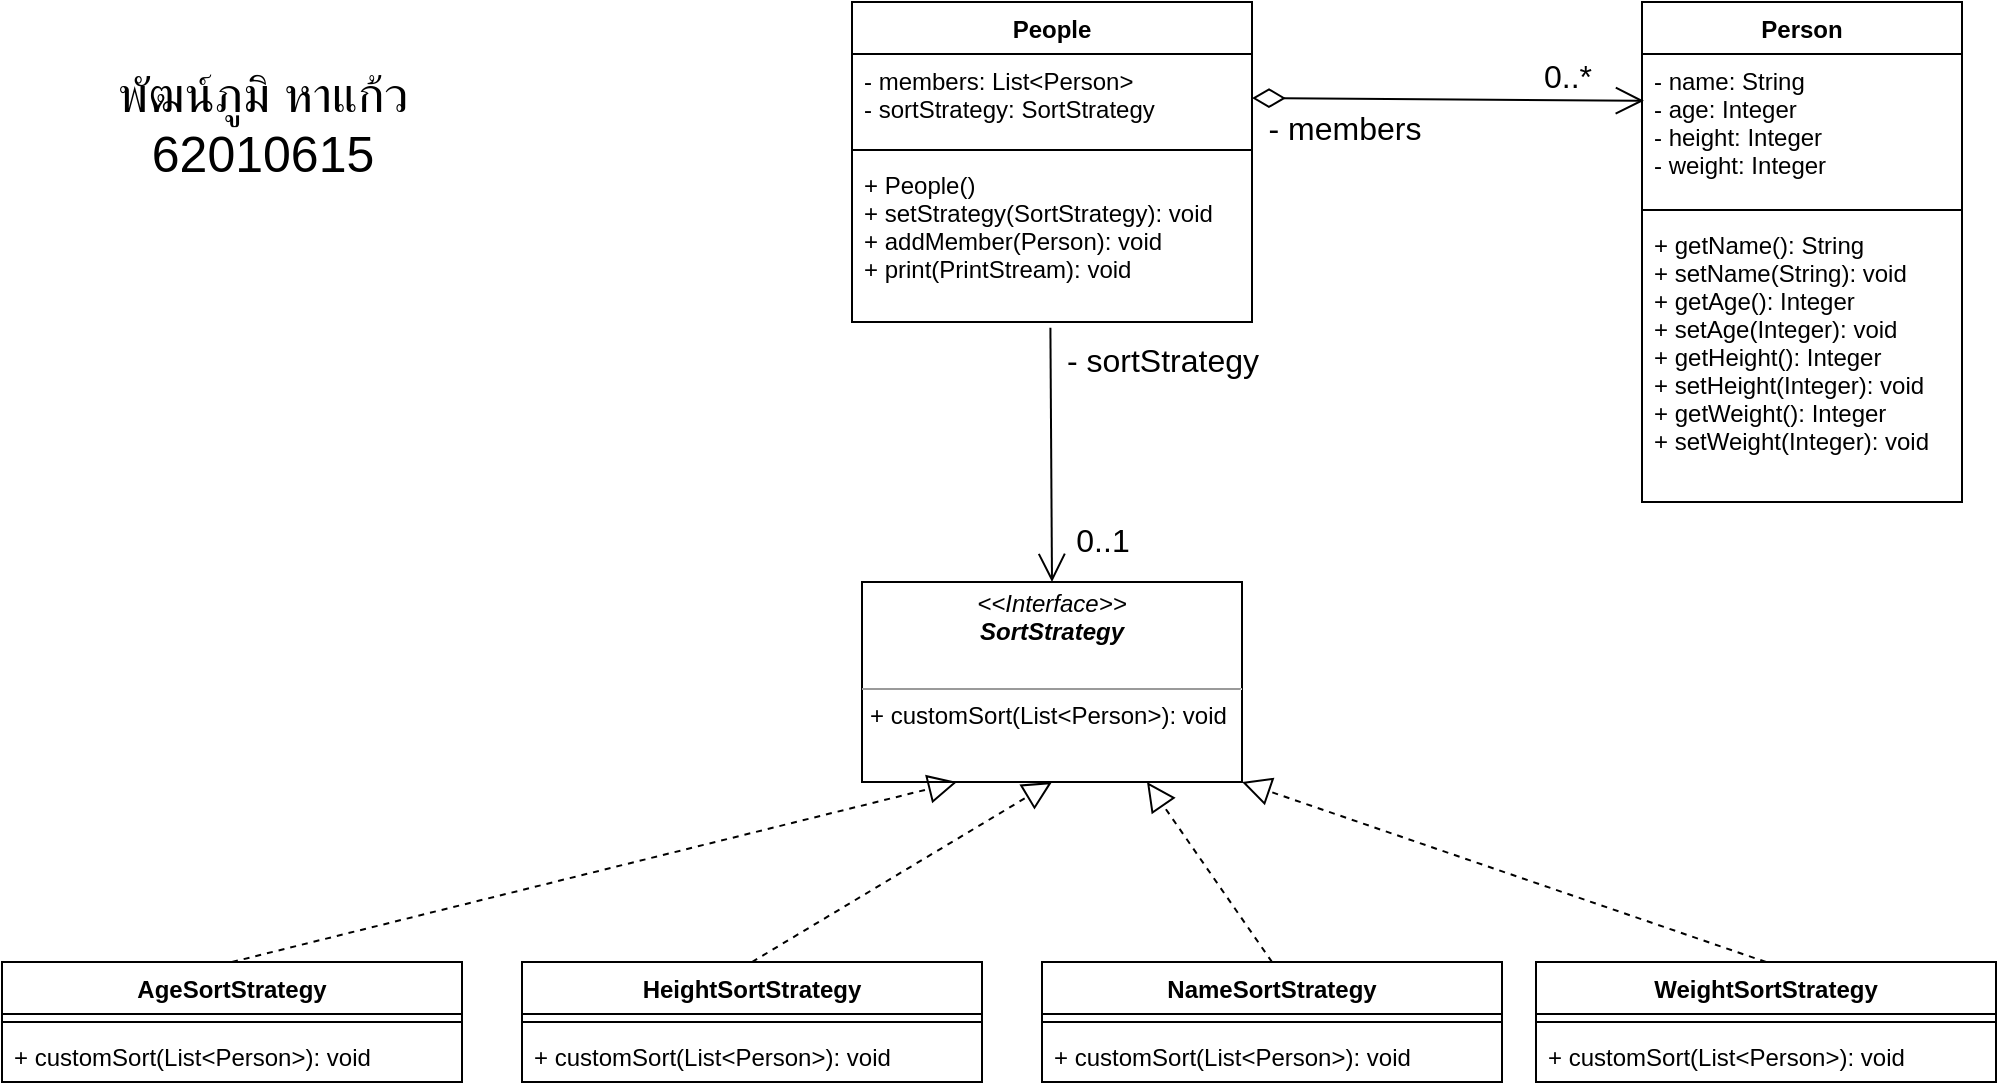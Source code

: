 <mxfile version="15.5.7" type="device"><diagram id="NWHD2wYKUBqfc4cnuKJ8" name="Page-1"><mxGraphModel dx="1730" dy="898" grid="1" gridSize="10" guides="1" tooltips="1" connect="1" arrows="1" fold="1" page="1" pageScale="1" pageWidth="1100" pageHeight="850" math="0" shadow="0"><root><mxCell id="0"/><mxCell id="1" parent="0"/><mxCell id="kjV3ZFW6UPnS7zVH4K5E-1" value="&lt;p style=&quot;margin: 0px ; margin-top: 4px ; text-align: center&quot;&gt;&lt;i&gt;&amp;lt;&amp;lt;Interface&amp;gt;&amp;gt;&lt;/i&gt;&lt;br&gt;&lt;b&gt;&lt;i&gt;SortStrategy&lt;/i&gt;&lt;/b&gt;&lt;/p&gt;&lt;p style=&quot;margin: 0px ; margin-left: 4px&quot;&gt;&lt;br&gt;&lt;/p&gt;&lt;hr size=&quot;1&quot;&gt;&lt;p style=&quot;margin: 0px ; margin-left: 4px&quot;&gt;+ customSort(List&amp;lt;Person&amp;gt;): void&lt;br&gt;&lt;/p&gt;" style="verticalAlign=top;align=left;overflow=fill;fontSize=12;fontFamily=Helvetica;html=1;" vertex="1" parent="1"><mxGeometry x="700" y="400" width="190" height="100" as="geometry"/></mxCell><mxCell id="kjV3ZFW6UPnS7zVH4K5E-2" value="AgeSortStrategy" style="swimlane;fontStyle=1;align=center;verticalAlign=top;childLayout=stackLayout;horizontal=1;startSize=26;horizontalStack=0;resizeParent=1;resizeParentMax=0;resizeLast=0;collapsible=1;marginBottom=0;" vertex="1" parent="1"><mxGeometry x="270" y="590" width="230" height="60" as="geometry"/></mxCell><mxCell id="kjV3ZFW6UPnS7zVH4K5E-3" value="" style="line;strokeWidth=1;fillColor=none;align=left;verticalAlign=middle;spacingTop=-1;spacingLeft=3;spacingRight=3;rotatable=0;labelPosition=right;points=[];portConstraint=eastwest;" vertex="1" parent="kjV3ZFW6UPnS7zVH4K5E-2"><mxGeometry y="26" width="230" height="8" as="geometry"/></mxCell><mxCell id="kjV3ZFW6UPnS7zVH4K5E-4" value="+ customSort(List&lt;Person&gt;): void" style="text;strokeColor=none;fillColor=none;align=left;verticalAlign=top;spacingLeft=4;spacingRight=4;overflow=hidden;rotatable=0;points=[[0,0.5],[1,0.5]];portConstraint=eastwest;" vertex="1" parent="kjV3ZFW6UPnS7zVH4K5E-2"><mxGeometry y="34" width="230" height="26" as="geometry"/></mxCell><mxCell id="kjV3ZFW6UPnS7zVH4K5E-5" value="HeightSortStrategy" style="swimlane;fontStyle=1;align=center;verticalAlign=top;childLayout=stackLayout;horizontal=1;startSize=26;horizontalStack=0;resizeParent=1;resizeParentMax=0;resizeLast=0;collapsible=1;marginBottom=0;" vertex="1" parent="1"><mxGeometry x="530" y="590" width="230" height="60" as="geometry"/></mxCell><mxCell id="kjV3ZFW6UPnS7zVH4K5E-6" value="" style="line;strokeWidth=1;fillColor=none;align=left;verticalAlign=middle;spacingTop=-1;spacingLeft=3;spacingRight=3;rotatable=0;labelPosition=right;points=[];portConstraint=eastwest;" vertex="1" parent="kjV3ZFW6UPnS7zVH4K5E-5"><mxGeometry y="26" width="230" height="8" as="geometry"/></mxCell><mxCell id="kjV3ZFW6UPnS7zVH4K5E-7" value="+ customSort(List&lt;Person&gt;): void" style="text;strokeColor=none;fillColor=none;align=left;verticalAlign=top;spacingLeft=4;spacingRight=4;overflow=hidden;rotatable=0;points=[[0,0.5],[1,0.5]];portConstraint=eastwest;" vertex="1" parent="kjV3ZFW6UPnS7zVH4K5E-5"><mxGeometry y="34" width="230" height="26" as="geometry"/></mxCell><mxCell id="kjV3ZFW6UPnS7zVH4K5E-8" value="NameSortStrategy" style="swimlane;fontStyle=1;align=center;verticalAlign=top;childLayout=stackLayout;horizontal=1;startSize=26;horizontalStack=0;resizeParent=1;resizeParentMax=0;resizeLast=0;collapsible=1;marginBottom=0;" vertex="1" parent="1"><mxGeometry x="790" y="590" width="230" height="60" as="geometry"/></mxCell><mxCell id="kjV3ZFW6UPnS7zVH4K5E-9" value="" style="line;strokeWidth=1;fillColor=none;align=left;verticalAlign=middle;spacingTop=-1;spacingLeft=3;spacingRight=3;rotatable=0;labelPosition=right;points=[];portConstraint=eastwest;" vertex="1" parent="kjV3ZFW6UPnS7zVH4K5E-8"><mxGeometry y="26" width="230" height="8" as="geometry"/></mxCell><mxCell id="kjV3ZFW6UPnS7zVH4K5E-10" value="+ customSort(List&lt;Person&gt;): void" style="text;strokeColor=none;fillColor=none;align=left;verticalAlign=top;spacingLeft=4;spacingRight=4;overflow=hidden;rotatable=0;points=[[0,0.5],[1,0.5]];portConstraint=eastwest;" vertex="1" parent="kjV3ZFW6UPnS7zVH4K5E-8"><mxGeometry y="34" width="230" height="26" as="geometry"/></mxCell><mxCell id="kjV3ZFW6UPnS7zVH4K5E-11" value="WeightSortStrategy" style="swimlane;fontStyle=1;align=center;verticalAlign=top;childLayout=stackLayout;horizontal=1;startSize=26;horizontalStack=0;resizeParent=1;resizeParentMax=0;resizeLast=0;collapsible=1;marginBottom=0;" vertex="1" parent="1"><mxGeometry x="1037" y="590" width="230" height="60" as="geometry"/></mxCell><mxCell id="kjV3ZFW6UPnS7zVH4K5E-12" value="" style="line;strokeWidth=1;fillColor=none;align=left;verticalAlign=middle;spacingTop=-1;spacingLeft=3;spacingRight=3;rotatable=0;labelPosition=right;points=[];portConstraint=eastwest;" vertex="1" parent="kjV3ZFW6UPnS7zVH4K5E-11"><mxGeometry y="26" width="230" height="8" as="geometry"/></mxCell><mxCell id="kjV3ZFW6UPnS7zVH4K5E-13" value="+ customSort(List&lt;Person&gt;): void" style="text;strokeColor=none;fillColor=none;align=left;verticalAlign=top;spacingLeft=4;spacingRight=4;overflow=hidden;rotatable=0;points=[[0,0.5],[1,0.5]];portConstraint=eastwest;" vertex="1" parent="kjV3ZFW6UPnS7zVH4K5E-11"><mxGeometry y="34" width="230" height="26" as="geometry"/></mxCell><mxCell id="kjV3ZFW6UPnS7zVH4K5E-14" value="" style="endArrow=block;dashed=1;endFill=0;endSize=12;html=1;rounded=0;exitX=0.5;exitY=0;exitDx=0;exitDy=0;entryX=0.25;entryY=1;entryDx=0;entryDy=0;" edge="1" parent="1" source="kjV3ZFW6UPnS7zVH4K5E-2" target="kjV3ZFW6UPnS7zVH4K5E-1"><mxGeometry width="160" relative="1" as="geometry"><mxPoint x="420" y="560" as="sourcePoint"/><mxPoint x="830" y="530" as="targetPoint"/></mxGeometry></mxCell><mxCell id="kjV3ZFW6UPnS7zVH4K5E-15" value="" style="endArrow=block;dashed=1;endFill=0;endSize=12;html=1;rounded=0;exitX=0.5;exitY=0;exitDx=0;exitDy=0;entryX=0.5;entryY=1;entryDx=0;entryDy=0;" edge="1" parent="1" source="kjV3ZFW6UPnS7zVH4K5E-5" target="kjV3ZFW6UPnS7zVH4K5E-1"><mxGeometry width="160" relative="1" as="geometry"><mxPoint x="690" y="560" as="sourcePoint"/><mxPoint x="850" y="560" as="targetPoint"/></mxGeometry></mxCell><mxCell id="kjV3ZFW6UPnS7zVH4K5E-16" value="" style="endArrow=block;dashed=1;endFill=0;endSize=12;html=1;rounded=0;exitX=0.5;exitY=0;exitDx=0;exitDy=0;entryX=0.75;entryY=1;entryDx=0;entryDy=0;" edge="1" parent="1" source="kjV3ZFW6UPnS7zVH4K5E-8" target="kjV3ZFW6UPnS7zVH4K5E-1"><mxGeometry width="160" relative="1" as="geometry"><mxPoint x="840" y="540" as="sourcePoint"/><mxPoint x="1000" y="540" as="targetPoint"/></mxGeometry></mxCell><mxCell id="kjV3ZFW6UPnS7zVH4K5E-17" value="" style="endArrow=block;dashed=1;endFill=0;endSize=12;html=1;rounded=0;exitX=0.5;exitY=0;exitDx=0;exitDy=0;entryX=1;entryY=1;entryDx=0;entryDy=0;" edge="1" parent="1" source="kjV3ZFW6UPnS7zVH4K5E-11" target="kjV3ZFW6UPnS7zVH4K5E-1"><mxGeometry width="160" relative="1" as="geometry"><mxPoint x="1080" y="510" as="sourcePoint"/><mxPoint x="1240" y="510" as="targetPoint"/></mxGeometry></mxCell><mxCell id="kjV3ZFW6UPnS7zVH4K5E-18" value="Person" style="swimlane;fontStyle=1;align=center;verticalAlign=top;childLayout=stackLayout;horizontal=1;startSize=26;horizontalStack=0;resizeParent=1;resizeParentMax=0;resizeLast=0;collapsible=1;marginBottom=0;" vertex="1" parent="1"><mxGeometry x="1090" y="110" width="160" height="250" as="geometry"/></mxCell><mxCell id="kjV3ZFW6UPnS7zVH4K5E-19" value="- name: String&#10;- age: Integer&#10;- height: Integer&#10;- weight: Integer" style="text;strokeColor=none;fillColor=none;align=left;verticalAlign=top;spacingLeft=4;spacingRight=4;overflow=hidden;rotatable=0;points=[[0,0.5],[1,0.5]];portConstraint=eastwest;" vertex="1" parent="kjV3ZFW6UPnS7zVH4K5E-18"><mxGeometry y="26" width="160" height="74" as="geometry"/></mxCell><mxCell id="kjV3ZFW6UPnS7zVH4K5E-20" value="" style="line;strokeWidth=1;fillColor=none;align=left;verticalAlign=middle;spacingTop=-1;spacingLeft=3;spacingRight=3;rotatable=0;labelPosition=right;points=[];portConstraint=eastwest;" vertex="1" parent="kjV3ZFW6UPnS7zVH4K5E-18"><mxGeometry y="100" width="160" height="8" as="geometry"/></mxCell><mxCell id="kjV3ZFW6UPnS7zVH4K5E-21" value="+ getName(): String&#10;+ setName(String): void&#10;+ getAge(): Integer&#10;+ setAge(Integer): void&#10;+ getHeight(): Integer&#10;+ setHeight(Integer): void&#10;+ getWeight(): Integer&#10;+ setWeight(Integer): void" style="text;strokeColor=none;fillColor=none;align=left;verticalAlign=top;spacingLeft=4;spacingRight=4;overflow=hidden;rotatable=0;points=[[0,0.5],[1,0.5]];portConstraint=eastwest;" vertex="1" parent="kjV3ZFW6UPnS7zVH4K5E-18"><mxGeometry y="108" width="160" height="142" as="geometry"/></mxCell><mxCell id="kjV3ZFW6UPnS7zVH4K5E-22" value="People" style="swimlane;fontStyle=1;align=center;verticalAlign=top;childLayout=stackLayout;horizontal=1;startSize=26;horizontalStack=0;resizeParent=1;resizeParentMax=0;resizeLast=0;collapsible=1;marginBottom=0;" vertex="1" parent="1"><mxGeometry x="695" y="110" width="200" height="160" as="geometry"/></mxCell><mxCell id="kjV3ZFW6UPnS7zVH4K5E-23" value="- members: List&lt;Person&gt;&#10;- sortStrategy: SortStrategy" style="text;strokeColor=none;fillColor=none;align=left;verticalAlign=top;spacingLeft=4;spacingRight=4;overflow=hidden;rotatable=0;points=[[0,0.5],[1,0.5]];portConstraint=eastwest;" vertex="1" parent="kjV3ZFW6UPnS7zVH4K5E-22"><mxGeometry y="26" width="200" height="44" as="geometry"/></mxCell><mxCell id="kjV3ZFW6UPnS7zVH4K5E-24" value="" style="line;strokeWidth=1;fillColor=none;align=left;verticalAlign=middle;spacingTop=-1;spacingLeft=3;spacingRight=3;rotatable=0;labelPosition=right;points=[];portConstraint=eastwest;" vertex="1" parent="kjV3ZFW6UPnS7zVH4K5E-22"><mxGeometry y="70" width="200" height="8" as="geometry"/></mxCell><mxCell id="kjV3ZFW6UPnS7zVH4K5E-25" value="+ People()&#10;+ setStrategy(SortStrategy): void&#10;+ addMember(Person): void&#10;+ print(PrintStream): void" style="text;strokeColor=none;fillColor=none;align=left;verticalAlign=top;spacingLeft=4;spacingRight=4;overflow=hidden;rotatable=0;points=[[0,0.5],[1,0.5]];portConstraint=eastwest;" vertex="1" parent="kjV3ZFW6UPnS7zVH4K5E-22"><mxGeometry y="78" width="200" height="82" as="geometry"/></mxCell><mxCell id="kjV3ZFW6UPnS7zVH4K5E-26" value="&lt;font style=&quot;font-size: 16px&quot;&gt;0..*&lt;/font&gt;" style="endArrow=open;html=1;endSize=12;startArrow=diamondThin;startSize=14;startFill=0;align=left;verticalAlign=bottom;rounded=0;exitX=1;exitY=0.5;exitDx=0;exitDy=0;entryX=0.006;entryY=0.316;entryDx=0;entryDy=0;entryPerimeter=0;" edge="1" parent="1" source="kjV3ZFW6UPnS7zVH4K5E-23" target="kjV3ZFW6UPnS7zVH4K5E-19"><mxGeometry x="0.48" relative="1" as="geometry"><mxPoint x="190" y="564" as="sourcePoint"/><mxPoint x="800" y="158" as="targetPoint"/><mxPoint x="-1" as="offset"/></mxGeometry></mxCell><mxCell id="kjV3ZFW6UPnS7zVH4K5E-27" value="- members" style="edgeLabel;html=1;align=center;verticalAlign=middle;resizable=0;points=[];fontSize=16;" vertex="1" connectable="0" parent="kjV3ZFW6UPnS7zVH4K5E-26"><mxGeometry x="0.741" y="-1" relative="1" as="geometry"><mxPoint x="-125" y="13" as="offset"/></mxGeometry></mxCell><mxCell id="kjV3ZFW6UPnS7zVH4K5E-28" value="" style="endArrow=open;endFill=1;endSize=12;html=1;rounded=0;exitX=0.496;exitY=1.035;exitDx=0;exitDy=0;exitPerimeter=0;entryX=0.5;entryY=0;entryDx=0;entryDy=0;" edge="1" parent="1" source="kjV3ZFW6UPnS7zVH4K5E-25" target="kjV3ZFW6UPnS7zVH4K5E-1"><mxGeometry width="160" relative="1" as="geometry"><mxPoint x="730" y="350" as="sourcePoint"/><mxPoint x="890" y="350" as="targetPoint"/></mxGeometry></mxCell><mxCell id="kjV3ZFW6UPnS7zVH4K5E-29" value="- sortStrategy" style="edgeLabel;html=1;align=center;verticalAlign=middle;resizable=0;points=[];fontSize=16;" vertex="1" connectable="0" parent="kjV3ZFW6UPnS7zVH4K5E-28"><mxGeometry x="0.685" y="1" relative="1" as="geometry"><mxPoint x="54" y="-91" as="offset"/></mxGeometry></mxCell><mxCell id="kjV3ZFW6UPnS7zVH4K5E-30" value="0..1" style="edgeLabel;html=1;align=center;verticalAlign=middle;resizable=0;points=[];fontSize=16;" vertex="1" connectable="0" parent="kjV3ZFW6UPnS7zVH4K5E-28"><mxGeometry x="0.663" y="-1" relative="1" as="geometry"><mxPoint x="26" as="offset"/></mxGeometry></mxCell><mxCell id="kjV3ZFW6UPnS7zVH4K5E-31" value="&lt;font style=&quot;font-size: 25px&quot;&gt;พัฒน์ภูมิ หาแก้ว&lt;br&gt;62010615&lt;/font&gt;" style="text;html=1;align=center;verticalAlign=middle;resizable=0;points=[];autosize=1;strokeColor=none;fillColor=none;" vertex="1" parent="1"><mxGeometry x="310" y="150" width="180" height="40" as="geometry"/></mxCell></root></mxGraphModel></diagram></mxfile>